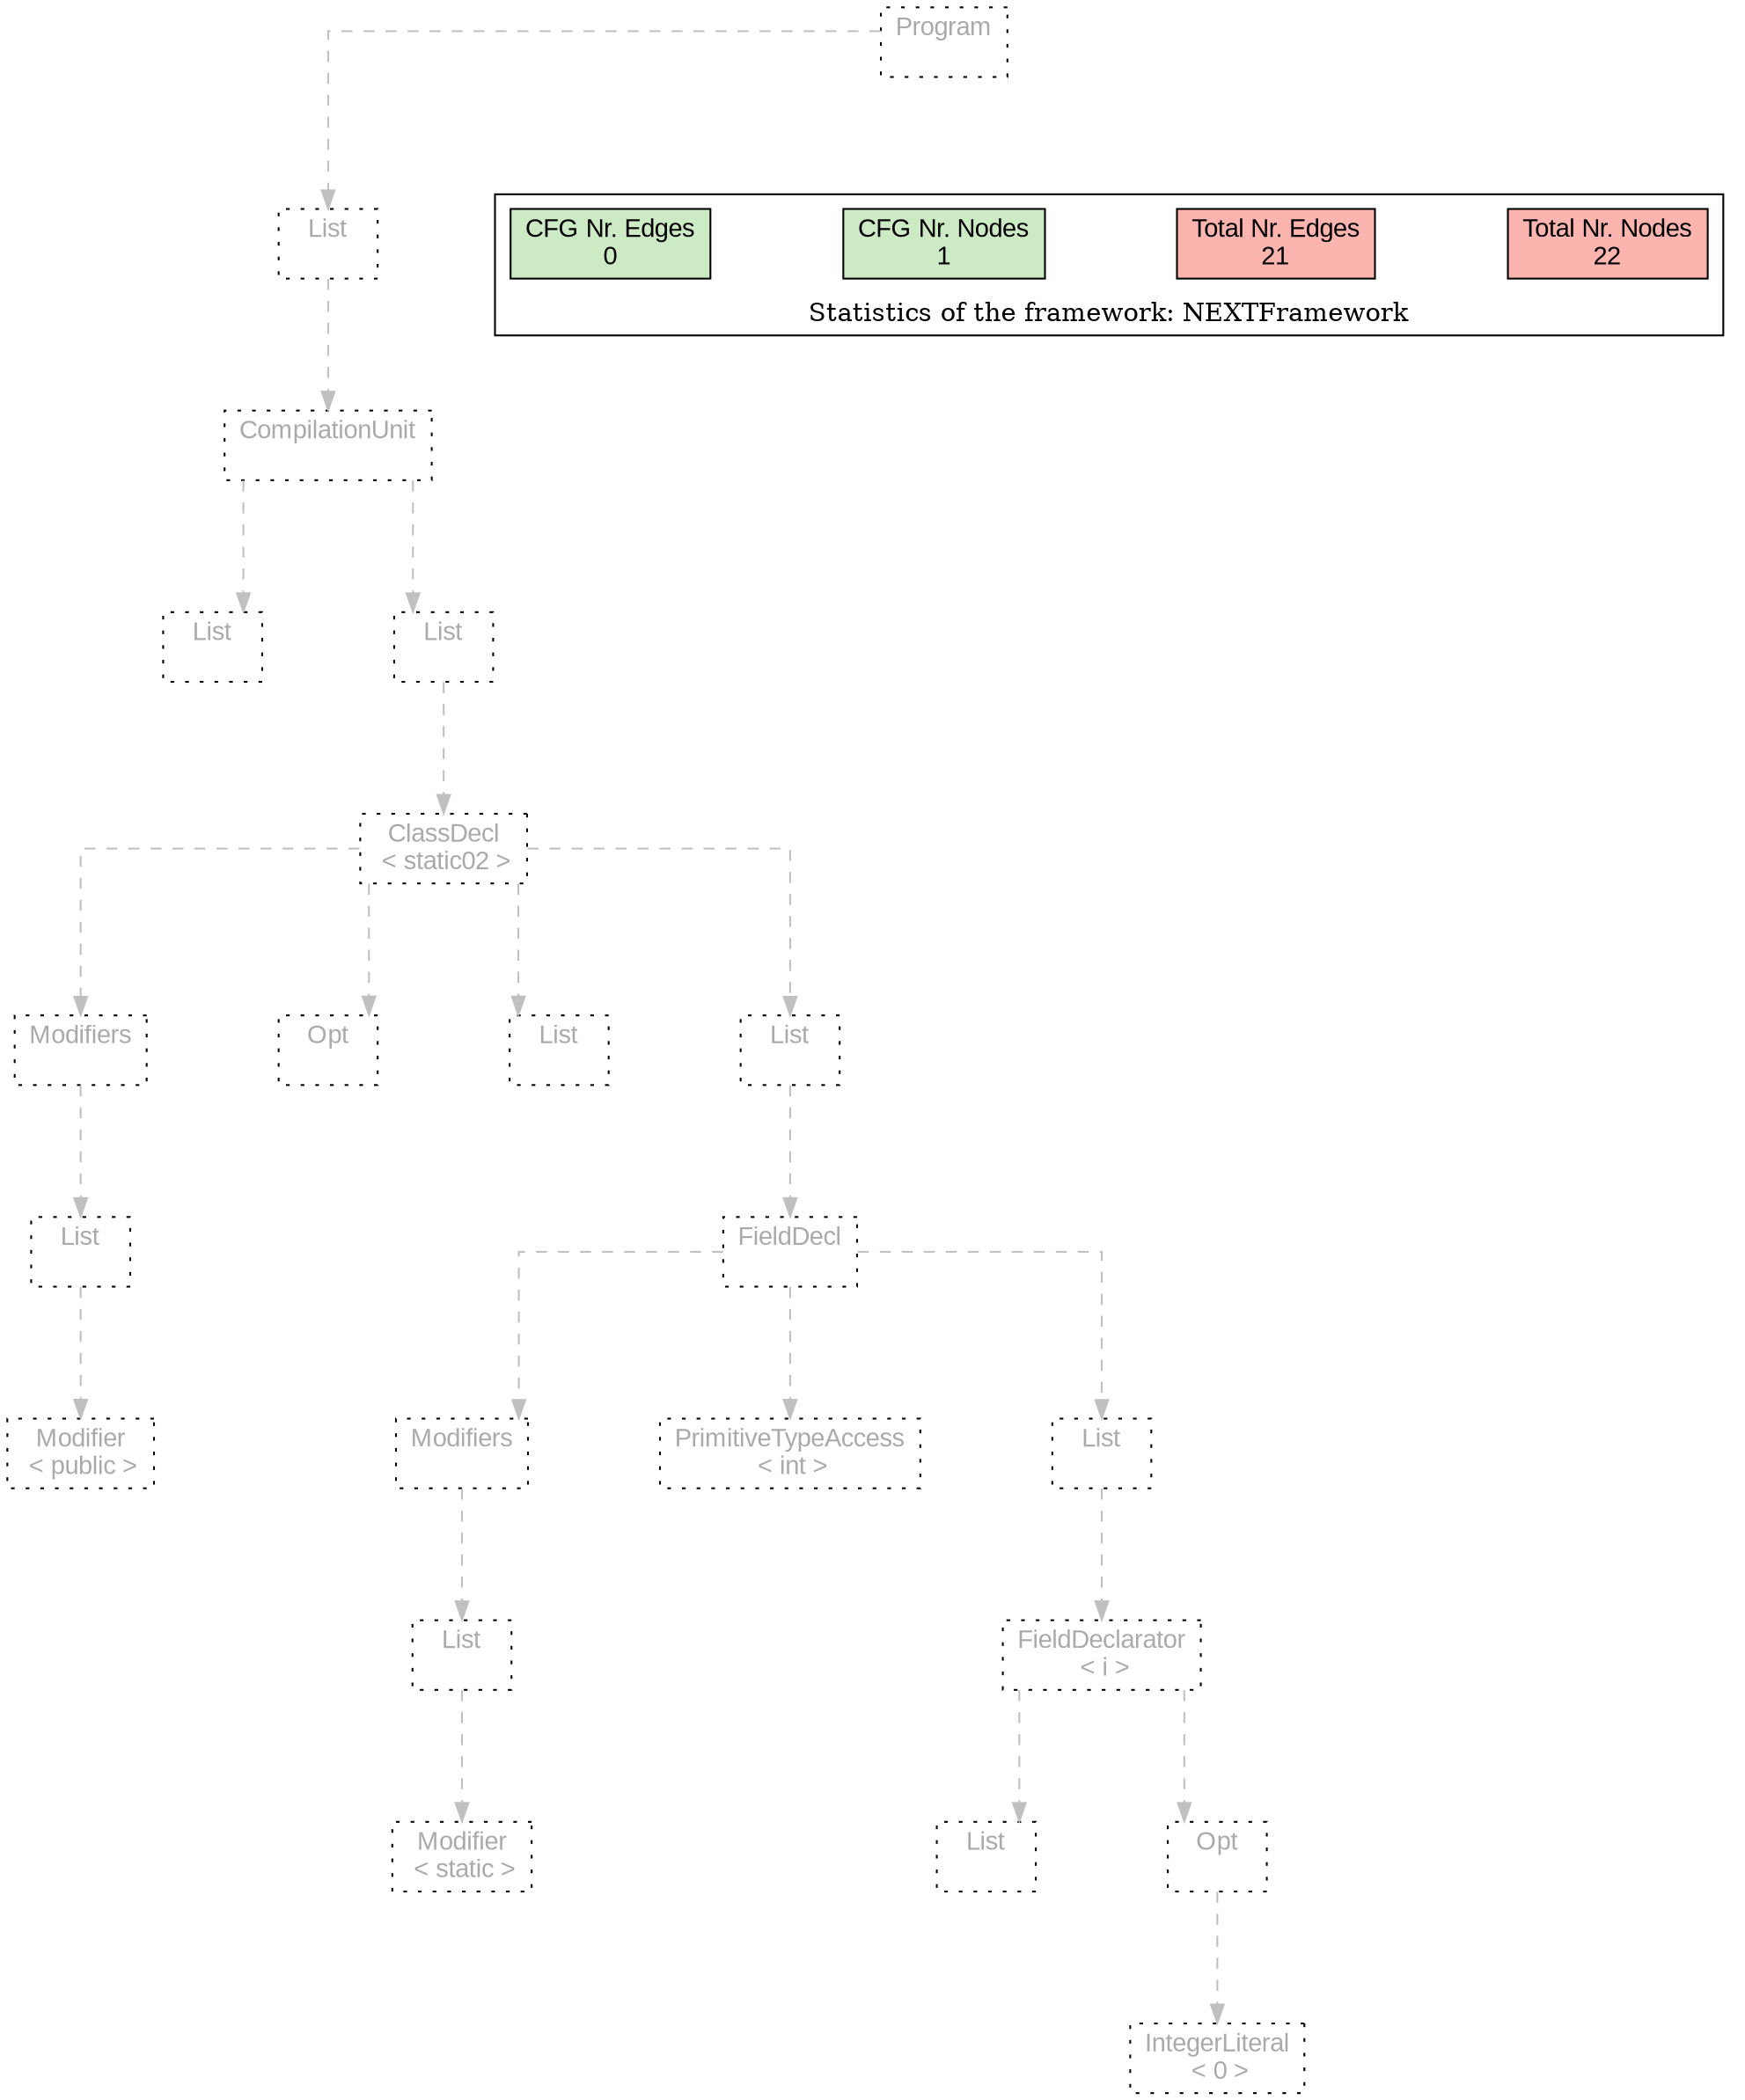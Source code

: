 digraph G {
graph [splines=ortho, nodesep="1", ranksep="1"]
node [shape=rect, fontname=Arial];
{ rank = same; "Program[0]"}
{ rank = same; "List[1]"}
{ rank = same; "CompilationUnit[2]"}
{ rank = same; "List[3]"; "List[4]"}
{ rank = same; "ClassDecl[5]"}
{ rank = same; "Modifiers[6]"; "Opt[9]"; "List[10]"; "List[11]"}
{ rank = same; "List[7]"; "FieldDecl[12]"}
{ rank = same; "Modifier[8]"; "Modifiers[13]"; "PrimitiveTypeAccess[16]"; "List[17]"}
{ rank = same; "List[14]"; "FieldDeclarator[18]"}
{ rank = same; "Modifier[15]"; "List[19]"; "Opt[20]"}
{ rank = same; "IntegerLiteral[21]"}
"Program[0]" [label="Program\n ", style= dotted   fillcolor="#eeeeee" fontcolor="#aaaaaa"  ]
"List[1]" [label="List\n ", style= dotted   fillcolor="#eeeeee" fontcolor="#aaaaaa"  ]
"CompilationUnit[2]" [label="CompilationUnit\n ", style= dotted   fillcolor="#eeeeee" fontcolor="#aaaaaa"  ]
"List[3]" [label="List\n ", style= dotted   fillcolor="#eeeeee" fontcolor="#aaaaaa"  ]
"List[4]" [label="List\n ", style= dotted   fillcolor="#eeeeee" fontcolor="#aaaaaa"  ]
"ClassDecl[5]" [label="ClassDecl\n < static02 >", style= dotted   fillcolor="#eeeeee" fontcolor="#aaaaaa"  ]
"Modifiers[6]" [label="Modifiers\n ", style= dotted   fillcolor="#eeeeee" fontcolor="#aaaaaa"  ]
"List[7]" [label="List\n ", style= dotted   fillcolor="#eeeeee" fontcolor="#aaaaaa"  ]
"Modifier[8]" [label="Modifier\n < public >", style= dotted   fillcolor="#eeeeee" fontcolor="#aaaaaa"  ]
"Opt[9]" [label="Opt\n ", style= dotted   fillcolor="#eeeeee" fontcolor="#aaaaaa"  ]
"List[10]" [label="List\n ", style= dotted   fillcolor="#eeeeee" fontcolor="#aaaaaa"  ]
"List[11]" [label="List\n ", style= dotted   fillcolor="#eeeeee" fontcolor="#aaaaaa"  ]
"FieldDecl[12]" [label="FieldDecl\n ", style= dotted   fillcolor="#eeeeee" fontcolor="#aaaaaa"  ]
"Modifiers[13]" [label="Modifiers\n ", style= dotted   fillcolor="#eeeeee" fontcolor="#aaaaaa"  ]
"List[14]" [label="List\n ", style= dotted   fillcolor="#eeeeee" fontcolor="#aaaaaa"  ]
"Modifier[15]" [label="Modifier\n < static >", style= dotted   fillcolor="#eeeeee" fontcolor="#aaaaaa"  ]
"PrimitiveTypeAccess[16]" [label="PrimitiveTypeAccess\n < int >", style= dotted   fillcolor="#eeeeee" fontcolor="#aaaaaa"  ]
"List[17]" [label="List\n ", style= dotted   fillcolor="#eeeeee" fontcolor="#aaaaaa"  ]
"FieldDeclarator[18]" [label="FieldDeclarator\n < i >", style= dotted   fillcolor="#eeeeee" fontcolor="#aaaaaa"  ]
"List[19]" [label="List\n ", style= dotted   fillcolor="#eeeeee" fontcolor="#aaaaaa"  ]
"Opt[20]" [label="Opt\n ", style= dotted   fillcolor="#eeeeee" fontcolor="#aaaaaa"  ]
"IntegerLiteral[21]" [label="IntegerLiteral\n < 0 >", style= dotted   fillcolor="#eeeeee" fontcolor="#aaaaaa"  ]
"CompilationUnit[2]" -> "List[3]" [style=dashed, color=gray]
"List[7]" -> "Modifier[8]" [style=dashed, color=gray]
"Modifiers[6]" -> "List[7]" [style=dashed, color=gray]
"ClassDecl[5]" -> "Modifiers[6]" [style=dashed, color=gray]
"ClassDecl[5]" -> "Opt[9]" [style=dashed, color=gray]
"ClassDecl[5]" -> "List[10]" [style=dashed, color=gray]
"List[14]" -> "Modifier[15]" [style=dashed, color=gray]
"Modifiers[13]" -> "List[14]" [style=dashed, color=gray]
"FieldDecl[12]" -> "Modifiers[13]" [style=dashed, color=gray]
"FieldDecl[12]" -> "PrimitiveTypeAccess[16]" [style=dashed, color=gray]
"FieldDeclarator[18]" -> "List[19]" [style=dashed, color=gray]
"Opt[20]" -> "IntegerLiteral[21]" [style=dashed, color=gray]
"FieldDeclarator[18]" -> "Opt[20]" [style=dashed, color=gray]
"List[17]" -> "FieldDeclarator[18]" [style=dashed, color=gray]
"FieldDecl[12]" -> "List[17]" [style=dashed, color=gray]
"List[11]" -> "FieldDecl[12]" [style=dashed, color=gray]
"ClassDecl[5]" -> "List[11]" [style=dashed, color=gray]
"List[4]" -> "ClassDecl[5]" [style=dashed, color=gray]
"CompilationUnit[2]" -> "List[4]" [style=dashed, color=gray]
"List[1]" -> "CompilationUnit[2]" [style=dashed, color=gray]
"Program[0]" -> "List[1]" [style=dashed, color=gray]
"List[3]" -> "List[4]" [style=invis]
"Modifiers[6]" -> "Opt[9]" -> "List[10]" -> "List[11]" [style=invis]
"Modifiers[13]" -> "PrimitiveTypeAccess[16]" -> "List[17]" [style=invis]
"List[19]" -> "Opt[20]" [style=invis]

subgraph cluster_legend {
{node [style=filled, fillcolor=1, colorscheme="pastel13"]
Nodes [label="Total Nr. Nodes
22", fillcolor=1]
Edges [label="Total Nr. Edges
21", fillcolor=1]
NodesCFG [label="CFG Nr. Nodes
1", fillcolor=3]
EdgesCFG [label="CFG Nr. Edges
0", fillcolor=3]
Nodes-> "Program[0]" -> NodesCFG  [style="invis"]
Edges -> "Program[0]" ->EdgesCFG [style="invis"]}
label = "Statistics of the framework: NEXTFramework"
style="solid"
ranksep=0.05
nodesep=0.01
labelloc = b
len=2
}}